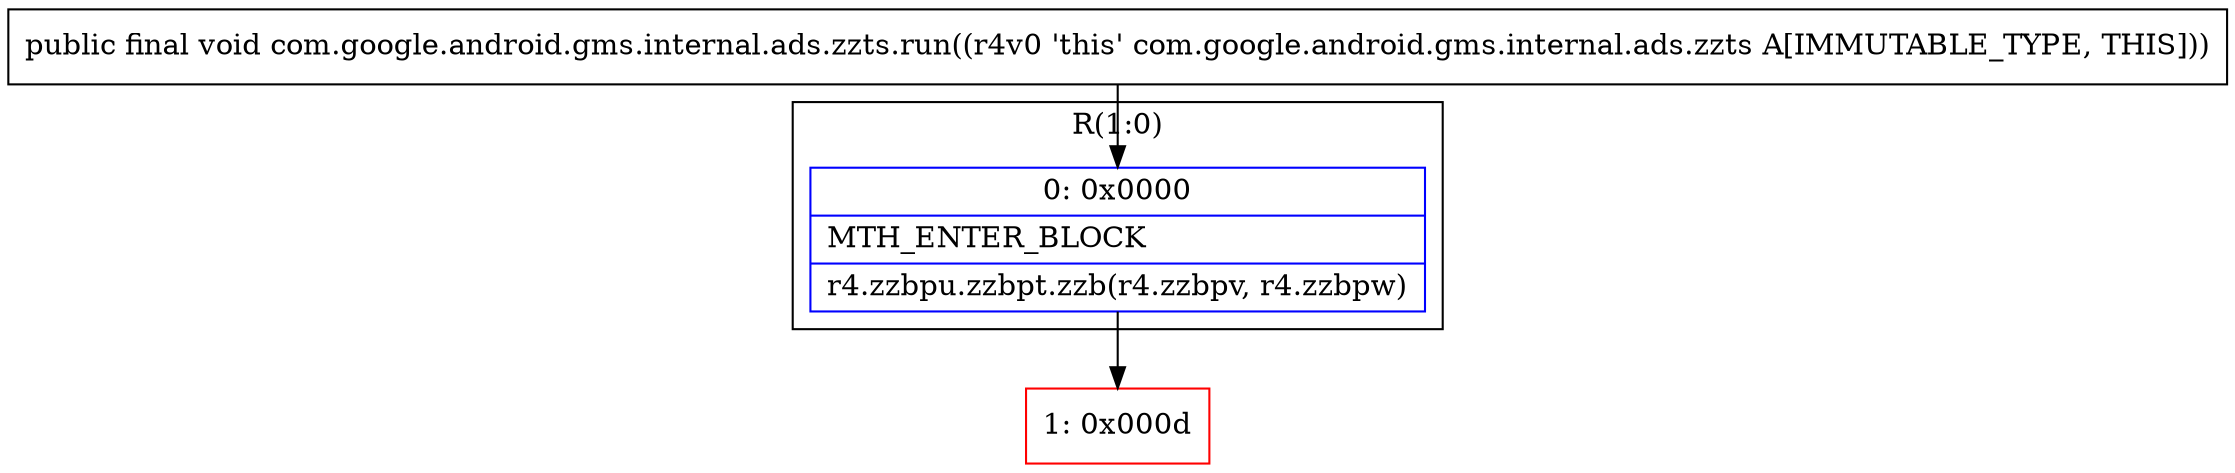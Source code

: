 digraph "CFG forcom.google.android.gms.internal.ads.zzts.run()V" {
subgraph cluster_Region_1637499339 {
label = "R(1:0)";
node [shape=record,color=blue];
Node_0 [shape=record,label="{0\:\ 0x0000|MTH_ENTER_BLOCK\l|r4.zzbpu.zzbpt.zzb(r4.zzbpv, r4.zzbpw)\l}"];
}
Node_1 [shape=record,color=red,label="{1\:\ 0x000d}"];
MethodNode[shape=record,label="{public final void com.google.android.gms.internal.ads.zzts.run((r4v0 'this' com.google.android.gms.internal.ads.zzts A[IMMUTABLE_TYPE, THIS])) }"];
MethodNode -> Node_0;
Node_0 -> Node_1;
}

